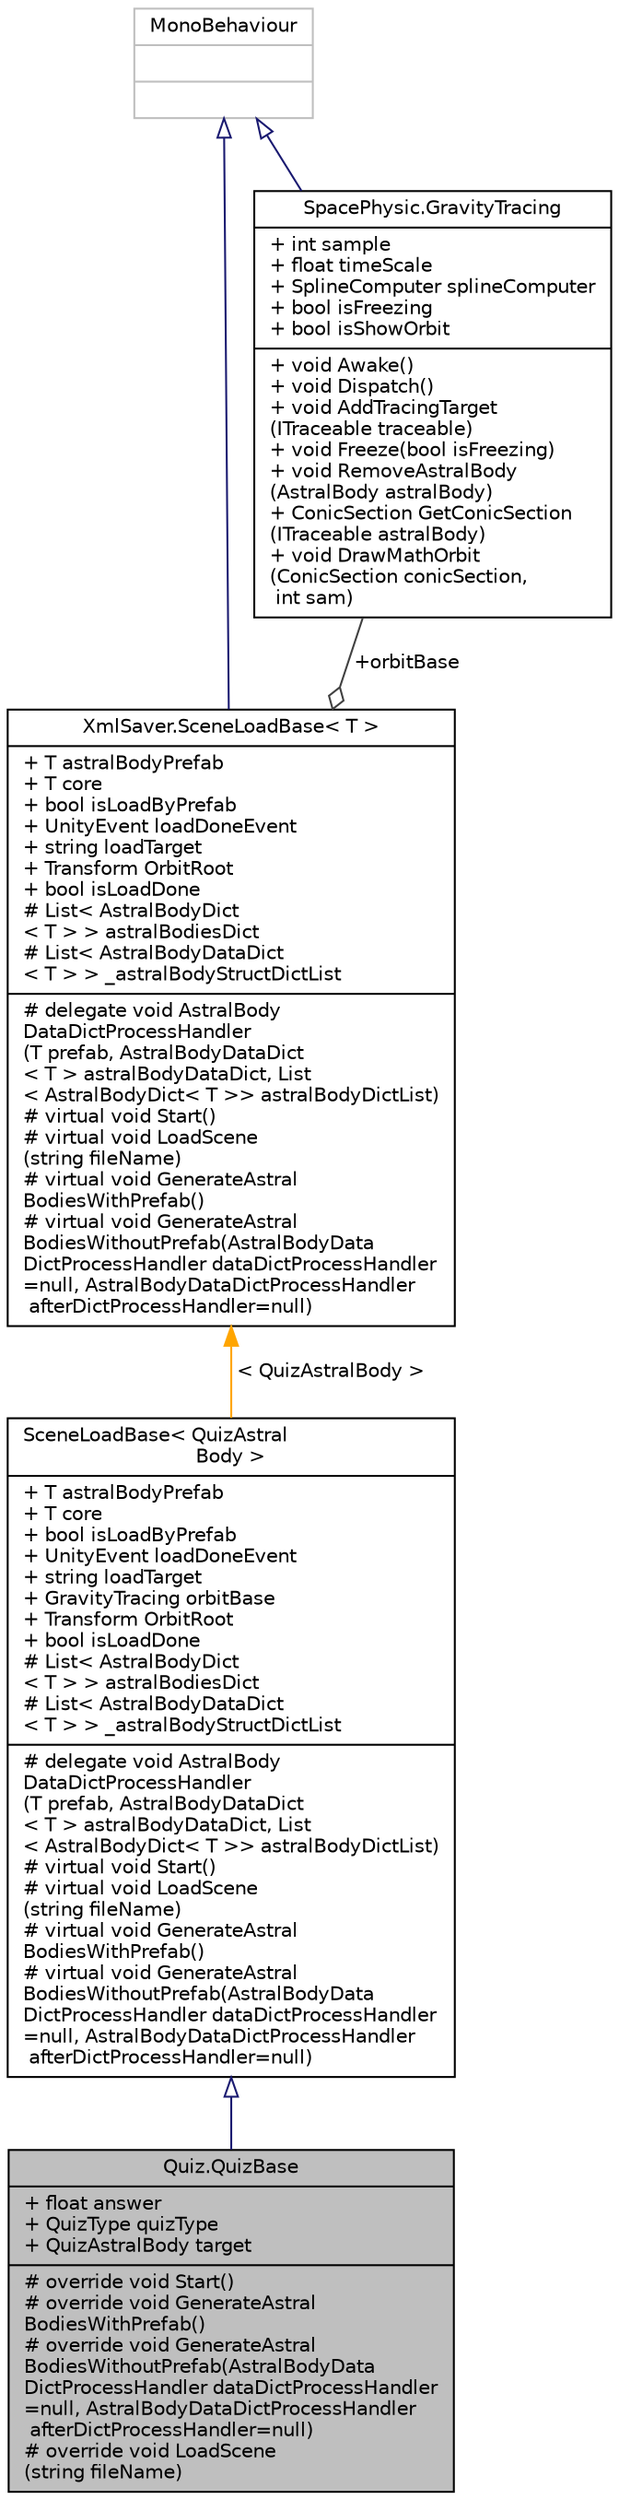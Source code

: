 digraph "Quiz.QuizBase"
{
 // INTERACTIVE_SVG=YES
 // LATEX_PDF_SIZE
  edge [fontname="Helvetica",fontsize="10",labelfontname="Helvetica",labelfontsize="10"];
  node [fontname="Helvetica",fontsize="10",shape=record];
  Node1 [label="{Quiz.QuizBase\n|+ float answer\l+ QuizType quizType\l+ QuizAstralBody target\l|# override void Start()\l# override void GenerateAstral\lBodiesWithPrefab()\l# override void GenerateAstral\lBodiesWithoutPrefab(AstralBodyData\lDictProcessHandler dataDictProcessHandler\l=null, AstralBodyDataDictProcessHandler\l afterDictProcessHandler=null)\l# override void LoadScene\l(string fileName)\l}",height=0.2,width=0.4,color="black", fillcolor="grey75", style="filled", fontcolor="black",tooltip="问题管理"];
  Node2 -> Node1 [dir="back",color="midnightblue",fontsize="10",style="solid",arrowtail="onormal",fontname="Helvetica"];
  Node2 [label="{SceneLoadBase\< QuizAstral\lBody \>\n|+ T astralBodyPrefab\l+ T core\l+ bool isLoadByPrefab\l+ UnityEvent loadDoneEvent\l+ string loadTarget\l+ GravityTracing orbitBase\l+ Transform OrbitRoot\l+ bool isLoadDone\l# List\< AstralBodyDict\l\< T \> \> astralBodiesDict\l# List\< AstralBodyDataDict\l\< T \> \> _astralBodyStructDictList\l|# delegate void AstralBody\lDataDictProcessHandler\l(T prefab, AstralBodyDataDict\l\< T \> astralBodyDataDict, List\l\< AstralBodyDict\< T \>\> astralBodyDictList)\l# virtual void Start()\l# virtual void LoadScene\l(string fileName)\l# virtual void GenerateAstral\lBodiesWithPrefab()\l# virtual void GenerateAstral\lBodiesWithoutPrefab(AstralBodyData\lDictProcessHandler dataDictProcessHandler\l=null, AstralBodyDataDictProcessHandler\l afterDictProcessHandler=null)\l}",height=0.2,width=0.4,color="black", fillcolor="white", style="filled",URL="$class_xml_saver_1_1_scene_load_base.html",tooltip=" "];
  Node3 -> Node2 [dir="back",color="orange",fontsize="10",style="solid",label=" \< QuizAstralBody \>" ,fontname="Helvetica"];
  Node3 [label="{XmlSaver.SceneLoadBase\< T \>\n|+ T astralBodyPrefab\l+ T core\l+ bool isLoadByPrefab\l+ UnityEvent loadDoneEvent\l+ string loadTarget\l+ Transform OrbitRoot\l+ bool isLoadDone\l# List\< AstralBodyDict\l\< T \> \> astralBodiesDict\l# List\< AstralBodyDataDict\l\< T \> \> _astralBodyStructDictList\l|# delegate void AstralBody\lDataDictProcessHandler\l(T prefab, AstralBodyDataDict\l\< T \> astralBodyDataDict, List\l\< AstralBodyDict\< T \>\> astralBodyDictList)\l# virtual void Start()\l# virtual void LoadScene\l(string fileName)\l# virtual void GenerateAstral\lBodiesWithPrefab()\l# virtual void GenerateAstral\lBodiesWithoutPrefab(AstralBodyData\lDictProcessHandler dataDictProcessHandler\l=null, AstralBodyDataDictProcessHandler\l afterDictProcessHandler=null)\l}",height=0.2,width=0.4,color="black", fillcolor="white", style="filled",URL="$class_xml_saver_1_1_scene_load_base.html",tooltip="存档加载管理"];
  Node4 -> Node3 [dir="back",color="midnightblue",fontsize="10",style="solid",arrowtail="onormal",fontname="Helvetica"];
  Node4 [label="{MonoBehaviour\n||}",height=0.2,width=0.4,color="grey75", fillcolor="white", style="filled",tooltip=" "];
  Node5 -> Node3 [color="grey25",fontsize="10",style="solid",label=" +orbitBase" ,arrowhead="odiamond",fontname="Helvetica"];
  Node5 [label="{SpacePhysic.GravityTracing\n|+ int sample\l+ float timeScale\l+ SplineComputer splineComputer\l+ bool isFreezing\l+ bool isShowOrbit\l|+ void Awake()\l+ void Dispatch()\l+ void AddTracingTarget\l(ITraceable traceable)\l+ void Freeze(bool isFreezing)\l+ void RemoveAstralBody\l(AstralBody astralBody)\l+ ConicSection GetConicSection\l(ITraceable astralBody)\l+ void DrawMathOrbit\l(ConicSection conicSection,\l int sam)\l}",height=0.2,width=0.4,color="black", fillcolor="white", style="filled",URL="$class_space_physic_1_1_gravity_tracing.html",tooltip="引力追踪"];
  Node4 -> Node5 [dir="back",color="midnightblue",fontsize="10",style="solid",arrowtail="onormal",fontname="Helvetica"];
}
